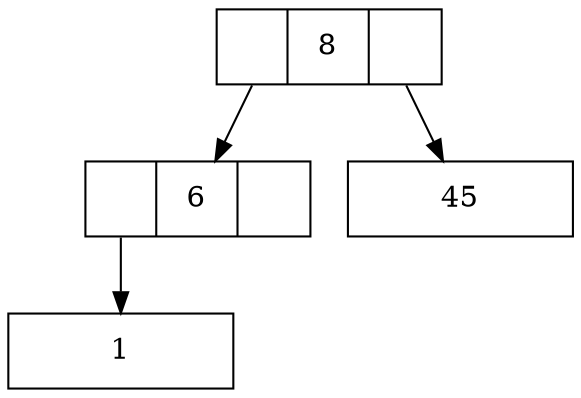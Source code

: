 digraph {
splines="line";
rankdir = TB;
node [shape=record, height=0.5, width=1.5];
graph[dpi=300];

"8" [label="<C0>|8|<C1>"];
"6" [label="<C0>|6|<C1>"];
"1" [label="1"];
"6":C0 -> "1";
"8":C0 -> "6";
"45" [label="45"];
"8":C1 -> "45";
}